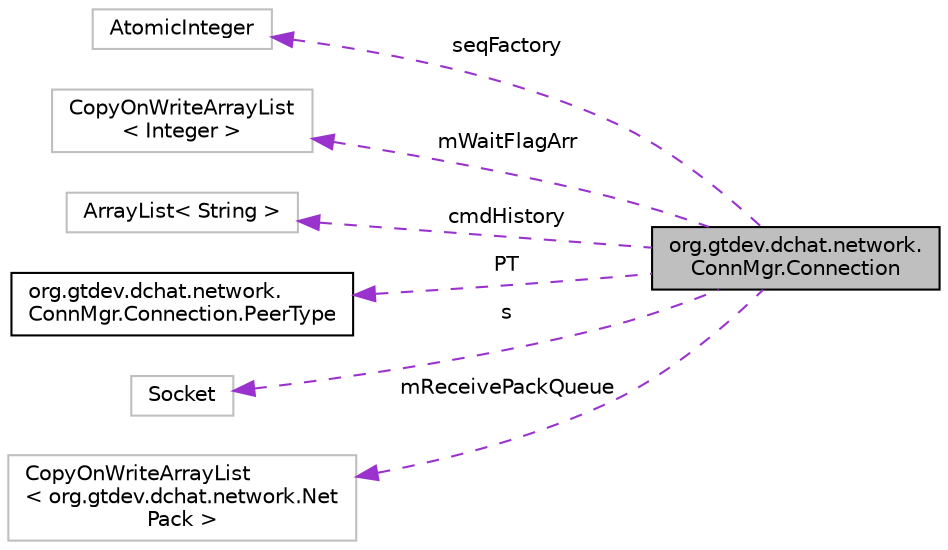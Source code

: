digraph "org.gtdev.dchat.network.ConnMgr.Connection"
{
  edge [fontname="Helvetica",fontsize="10",labelfontname="Helvetica",labelfontsize="10"];
  node [fontname="Helvetica",fontsize="10",shape=record];
  rankdir="LR";
  Node1 [label="org.gtdev.dchat.network.\lConnMgr.Connection",height=0.2,width=0.4,color="black", fillcolor="grey75", style="filled", fontcolor="black"];
  Node2 -> Node1 [dir="back",color="darkorchid3",fontsize="10",style="dashed",label=" seqFactory" ,fontname="Helvetica"];
  Node2 [label="AtomicInteger",height=0.2,width=0.4,color="grey75", fillcolor="white", style="filled"];
  Node3 -> Node1 [dir="back",color="darkorchid3",fontsize="10",style="dashed",label=" mWaitFlagArr" ,fontname="Helvetica"];
  Node3 [label="CopyOnWriteArrayList\l\< Integer \>",height=0.2,width=0.4,color="grey75", fillcolor="white", style="filled"];
  Node4 -> Node1 [dir="back",color="darkorchid3",fontsize="10",style="dashed",label=" cmdHistory" ,fontname="Helvetica"];
  Node4 [label="ArrayList\< String \>",height=0.2,width=0.4,color="grey75", fillcolor="white", style="filled"];
  Node5 -> Node1 [dir="back",color="darkorchid3",fontsize="10",style="dashed",label=" PT" ,fontname="Helvetica"];
  Node5 [label="org.gtdev.dchat.network.\lConnMgr.Connection.PeerType",height=0.2,width=0.4,color="black", fillcolor="white", style="filled",URL="$enumorg_1_1gtdev_1_1dchat_1_1network_1_1ConnMgr_1_1Connection_1_1PeerType.html"];
  Node6 -> Node1 [dir="back",color="darkorchid3",fontsize="10",style="dashed",label=" s" ,fontname="Helvetica"];
  Node6 [label="Socket",height=0.2,width=0.4,color="grey75", fillcolor="white", style="filled"];
  Node7 -> Node1 [dir="back",color="darkorchid3",fontsize="10",style="dashed",label=" mReceivePackQueue" ,fontname="Helvetica"];
  Node7 [label="CopyOnWriteArrayList\l\< org.gtdev.dchat.network.Net\lPack \>",height=0.2,width=0.4,color="grey75", fillcolor="white", style="filled"];
}
